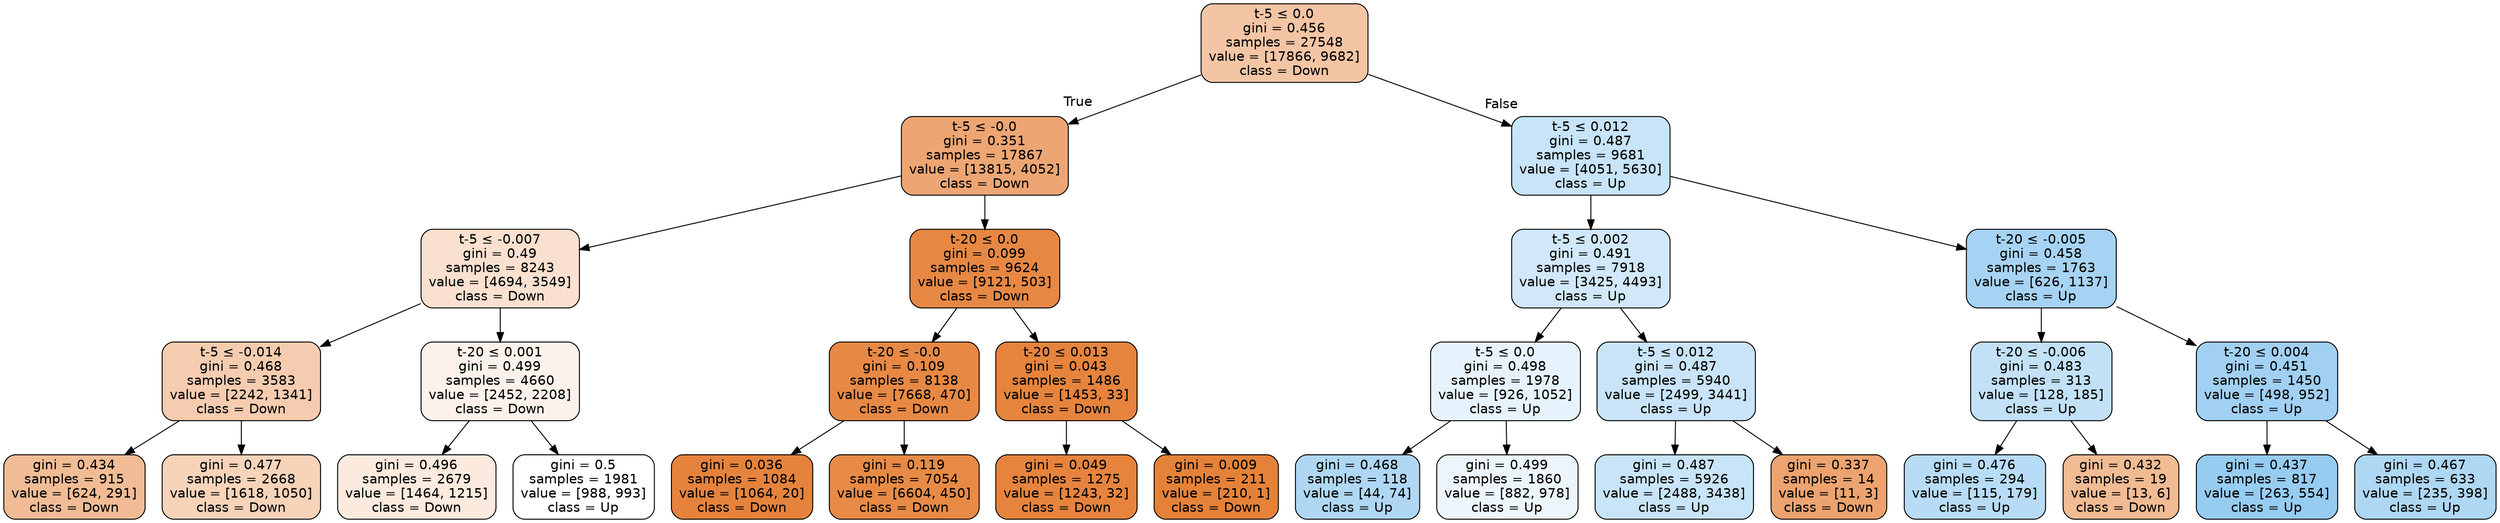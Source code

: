 digraph Tree {
node [shape=box, style="filled, rounded", color="black", fontname=helvetica] ;
edge [fontname=helvetica] ;
0 [label=<t-5 &le; 0.0<br/>gini = 0.456<br/>samples = 27548<br/>value = [17866, 9682]<br/>class = Down>, fillcolor="#f3c5a4"] ;
1 [label=<t-5 &le; -0.0<br/>gini = 0.351<br/>samples = 17867<br/>value = [13815, 4052]<br/>class = Down>, fillcolor="#eda673"] ;
0 -> 1 [labeldistance=2.5, labelangle=45, headlabel="True"] ;
2 [label=<t-5 &le; -0.007<br/>gini = 0.49<br/>samples = 8243<br/>value = [4694, 3549]<br/>class = Down>, fillcolor="#f9e0cf"] ;
1 -> 2 ;
3 [label=<t-5 &le; -0.014<br/>gini = 0.468<br/>samples = 3583<br/>value = [2242, 1341]<br/>class = Down>, fillcolor="#f5ccaf"] ;
2 -> 3 ;
4 [label=<gini = 0.434<br/>samples = 915<br/>value = [624, 291]<br/>class = Down>, fillcolor="#f1bc95"] ;
3 -> 4 ;
5 [label=<gini = 0.477<br/>samples = 2668<br/>value = [1618, 1050]<br/>class = Down>, fillcolor="#f6d3b9"] ;
3 -> 5 ;
6 [label=<t-20 &le; 0.001<br/>gini = 0.499<br/>samples = 4660<br/>value = [2452, 2208]<br/>class = Down>, fillcolor="#fcf2eb"] ;
2 -> 6 ;
7 [label=<gini = 0.496<br/>samples = 2679<br/>value = [1464, 1215]<br/>class = Down>, fillcolor="#fbeadd"] ;
6 -> 7 ;
8 [label=<gini = 0.5<br/>samples = 1981<br/>value = [988, 993]<br/>class = Up>, fillcolor="#feffff"] ;
6 -> 8 ;
9 [label=<t-20 &le; 0.0<br/>gini = 0.099<br/>samples = 9624<br/>value = [9121, 503]<br/>class = Down>, fillcolor="#e68844"] ;
1 -> 9 ;
10 [label=<t-20 &le; -0.0<br/>gini = 0.109<br/>samples = 8138<br/>value = [7668, 470]<br/>class = Down>, fillcolor="#e78945"] ;
9 -> 10 ;
11 [label=<gini = 0.036<br/>samples = 1084<br/>value = [1064, 20]<br/>class = Down>, fillcolor="#e5833d"] ;
10 -> 11 ;
12 [label=<gini = 0.119<br/>samples = 7054<br/>value = [6604, 450]<br/>class = Down>, fillcolor="#e78a46"] ;
10 -> 12 ;
13 [label=<t-20 &le; 0.013<br/>gini = 0.043<br/>samples = 1486<br/>value = [1453, 33]<br/>class = Down>, fillcolor="#e6843d"] ;
9 -> 13 ;
14 [label=<gini = 0.049<br/>samples = 1275<br/>value = [1243, 32]<br/>class = Down>, fillcolor="#e6843e"] ;
13 -> 14 ;
15 [label=<gini = 0.009<br/>samples = 211<br/>value = [210, 1]<br/>class = Down>, fillcolor="#e5823a"] ;
13 -> 15 ;
16 [label=<t-5 &le; 0.012<br/>gini = 0.487<br/>samples = 9681<br/>value = [4051, 5630]<br/>class = Up>, fillcolor="#c7e4f8"] ;
0 -> 16 [labeldistance=2.5, labelangle=-45, headlabel="False"] ;
17 [label=<t-5 &le; 0.002<br/>gini = 0.491<br/>samples = 7918<br/>value = [3425, 4493]<br/>class = Up>, fillcolor="#d0e8f9"] ;
16 -> 17 ;
18 [label=<t-5 &le; 0.0<br/>gini = 0.498<br/>samples = 1978<br/>value = [926, 1052]<br/>class = Up>, fillcolor="#e7f3fc"] ;
17 -> 18 ;
19 [label=<gini = 0.468<br/>samples = 118<br/>value = [44, 74]<br/>class = Up>, fillcolor="#afd7f4"] ;
18 -> 19 ;
20 [label=<gini = 0.499<br/>samples = 1860<br/>value = [882, 978]<br/>class = Up>, fillcolor="#ecf5fc"] ;
18 -> 20 ;
21 [label=<t-5 &le; 0.012<br/>gini = 0.487<br/>samples = 5940<br/>value = [2499, 3441]<br/>class = Up>, fillcolor="#c9e4f8"] ;
17 -> 21 ;
22 [label=<gini = 0.487<br/>samples = 5926<br/>value = [2488, 3438]<br/>class = Up>, fillcolor="#c8e4f8"] ;
21 -> 22 ;
23 [label=<gini = 0.337<br/>samples = 14<br/>value = [11, 3]<br/>class = Down>, fillcolor="#eca36f"] ;
21 -> 23 ;
24 [label=<t-20 &le; -0.005<br/>gini = 0.458<br/>samples = 1763<br/>value = [626, 1137]<br/>class = Up>, fillcolor="#a6d3f3"] ;
16 -> 24 ;
25 [label=<t-20 &le; -0.006<br/>gini = 0.483<br/>samples = 313<br/>value = [128, 185]<br/>class = Up>, fillcolor="#c2e1f7"] ;
24 -> 25 ;
26 [label=<gini = 0.476<br/>samples = 294<br/>value = [115, 179]<br/>class = Up>, fillcolor="#b8dcf6"] ;
25 -> 26 ;
27 [label=<gini = 0.432<br/>samples = 19<br/>value = [13, 6]<br/>class = Down>, fillcolor="#f1bb94"] ;
25 -> 27 ;
28 [label=<t-20 &le; 0.004<br/>gini = 0.451<br/>samples = 1450<br/>value = [498, 952]<br/>class = Up>, fillcolor="#a1d0f3"] ;
24 -> 28 ;
29 [label=<gini = 0.437<br/>samples = 817<br/>value = [263, 554]<br/>class = Up>, fillcolor="#97ccf1"] ;
28 -> 29 ;
30 [label=<gini = 0.467<br/>samples = 633<br/>value = [235, 398]<br/>class = Up>, fillcolor="#aed7f4"] ;
28 -> 30 ;
}
